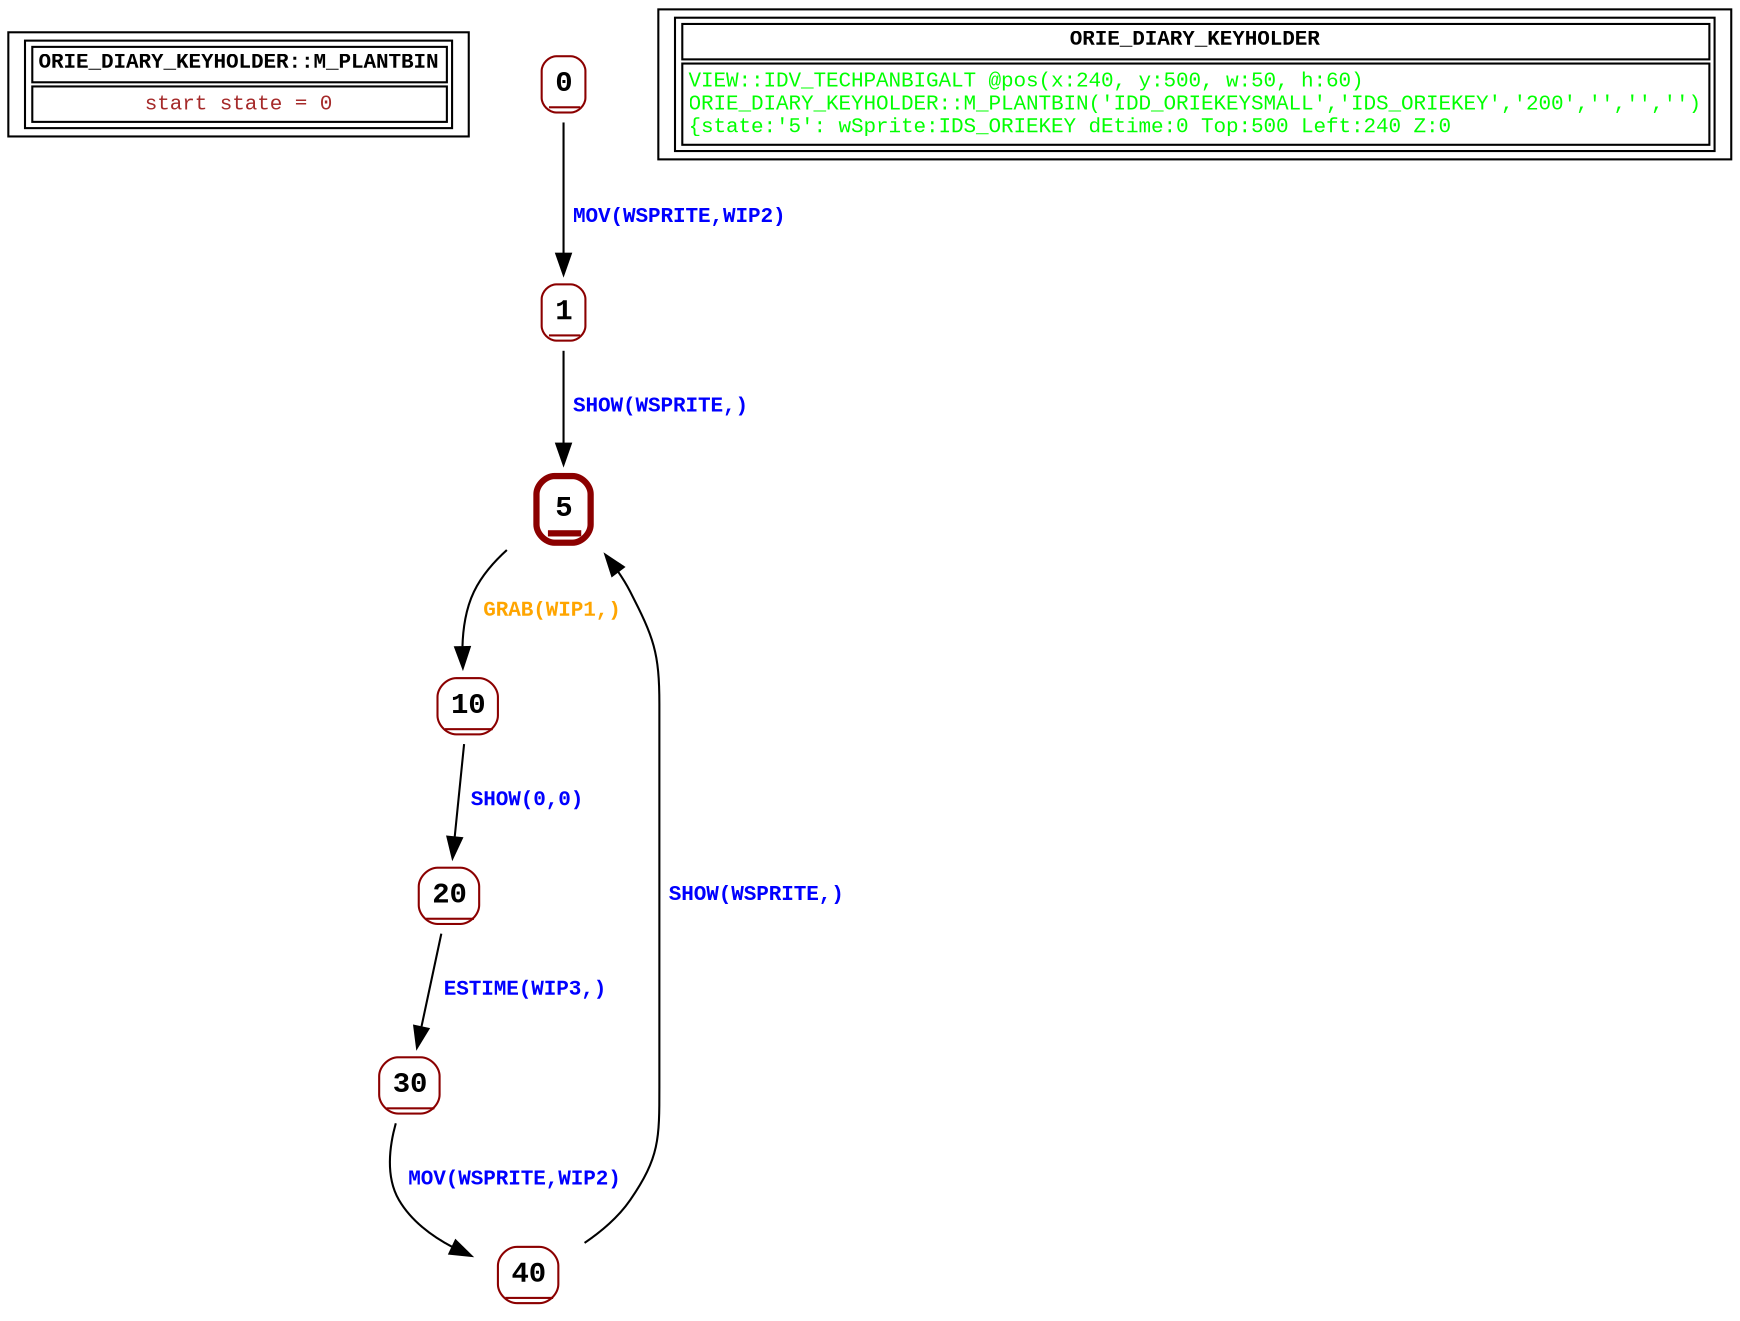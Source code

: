 digraph Automaton {
 fontname="Courier New"
	node [shape=oval, fontname="Courier New"];
	filename[shape = record, fontsize=10, label=< <table border="1"><tr><td><b>ORIE_DIARY_KEYHOLDER::M_PLANTBIN<br align="left"/></b></td></tr>
<tr><td><font point-size="10" color ="brown">start state = 0<br align="left"/></font></td></tr></table>>
];
	0[shape = none, fontsize=14, label=< <table border="1" color="darkred" style="rounded"><tr><td sides="b"><b>0<br align="left"/></b></td></tr>
</table>>];
"0" -> "1" [fontcolor=blue,fontsize=10,fontname="Courier New", label=< <table border="0"><tr><td><b>MOV(WSPRITE,WIP2)<br align="left"/></b></td></tr>
</table>>
];
	1[shape = none, fontsize=14, label=< <table border="1" color="darkred" style="rounded"><tr><td sides="b"><b>1<br align="left"/></b></td></tr>
</table>>];
"1" -> "5" [fontcolor=blue,fontsize=10,fontname="Courier New", label=< <table border="0"><tr><td><b>SHOW(WSPRITE,)<br align="left"/></b></td></tr>
</table>>
];
	10[shape = none, fontsize=14, label=< <table border="1" color="darkred" style="rounded"><tr><td sides="b"><b>10<br align="left"/></b></td></tr>
</table>>];
"10" -> "20" [fontcolor=blue,fontsize=10,fontname="Courier New", label=< <table border="0"><tr><td><b>SHOW(0,0)<br align="left"/></b></td></tr>
</table>>
];
	20[shape = none, fontsize=14, label=< <table border="1" color="darkred" style="rounded"><tr><td sides="b"><b>20<br align="left"/></b></td></tr>
</table>>];
"20" -> "30" [fontcolor=blue,fontsize=10,fontname="Courier New", label=< <table border="0"><tr><td><b>ESTIME(WIP3,)<br align="left"/></b></td></tr>
</table>>
];
	30[shape = none, fontsize=14, label=< <table border="1" color="darkred" style="rounded"><tr><td sides="b"><b>30<br align="left"/></b></td></tr>
</table>>];
"30" -> "40" [fontcolor=blue,fontsize=10,fontname="Courier New", label=< <table border="0"><tr><td><b>MOV(WSPRITE,WIP2)<br align="left"/></b></td></tr>
</table>>
];
	40[shape = none, fontsize=14, label=< <table border="1" color="darkred" style="rounded"><tr><td sides="b"><b>40<br align="left"/></b></td></tr>
</table>>];
"40" -> "5" [fontcolor=blue,fontsize=10,fontname="Courier New", label=< <table border="0"><tr><td><b>SHOW(WSPRITE,)<br align="left"/></b></td></tr>
</table>>
];
	5[shape = none, fontsize=14, label=< <table border="3" color="darkred" style="rounded"><tr><td sides="b"><b>5<br align="left"/></b></td></tr>
</table>>];
"5" -> "10" [fontcolor=orange,fontsize=10,fontname="Courier New", label=< <table border="0"><tr><td><b>GRAB(WIP1,)<br align="left"/></b></td></tr>
</table>>
];
	status[shape = record, fontsize=10, label=< <table border="1"><tr><td><b>ORIE_DIARY_KEYHOLDER<br align="left"/></b></td></tr>
<tr><td><font point-size="10" color ="green">VIEW::IDV_TECHPANBIGALT @pos(x:240, y:500, w:50, h:60)<br align="left"/>ORIE_DIARY_KEYHOLDER::M_PLANTBIN(&apos;IDD_ORIEKEYSMALL&apos;,&apos;IDS_ORIEKEY&apos;,&apos;200&apos;,&apos;&apos;,&apos;&apos;,&apos;&apos;)<br align="left"/>			&#123;state:&apos;5&apos;: wSprite:IDS_ORIEKEY dEtime:0 Top:500 Left:240 Z:0<br align="left"/></font></td></tr></table>>
];
}
